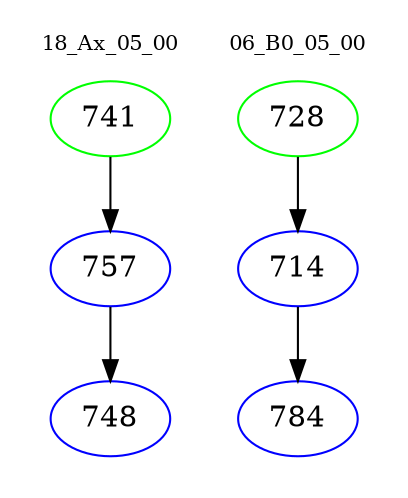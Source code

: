digraph{
subgraph cluster_0 {
color = white
label = "18_Ax_05_00";
fontsize=10;
T0_741 [label="741", color="green"]
T0_741 -> T0_757 [color="black"]
T0_757 [label="757", color="blue"]
T0_757 -> T0_748 [color="black"]
T0_748 [label="748", color="blue"]
}
subgraph cluster_1 {
color = white
label = "06_B0_05_00";
fontsize=10;
T1_728 [label="728", color="green"]
T1_728 -> T1_714 [color="black"]
T1_714 [label="714", color="blue"]
T1_714 -> T1_784 [color="black"]
T1_784 [label="784", color="blue"]
}
}
